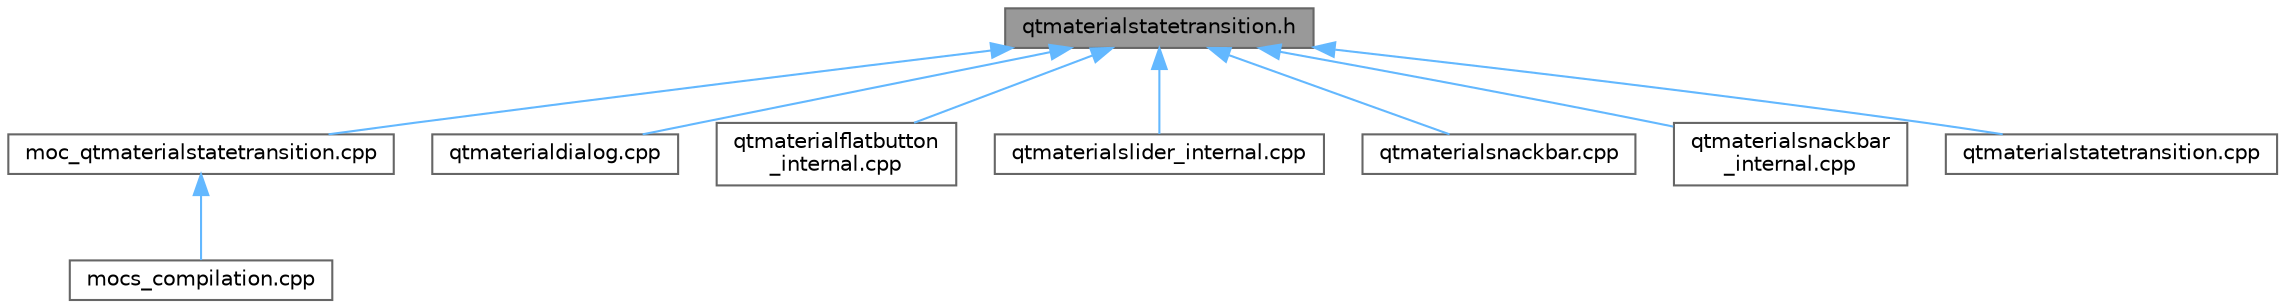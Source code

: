 digraph "qtmaterialstatetransition.h"
{
 // LATEX_PDF_SIZE
  bgcolor="transparent";
  edge [fontname=Helvetica,fontsize=10,labelfontname=Helvetica,labelfontsize=10];
  node [fontname=Helvetica,fontsize=10,shape=box,height=0.2,width=0.4];
  Node1 [id="Node000001",label="qtmaterialstatetransition.h",height=0.2,width=0.4,color="gray40", fillcolor="grey60", style="filled", fontcolor="black",tooltip="定义 QtMaterialStateTransition 类，提供状态转换功能"];
  Node1 -> Node2 [id="edge1_Node000001_Node000002",dir="back",color="steelblue1",style="solid",tooltip=" "];
  Node2 [id="Node000002",label="moc_qtmaterialstatetransition.cpp",height=0.2,width=0.4,color="grey40", fillcolor="white", style="filled",URL="$moc__qtmaterialstatetransition_8cpp.html",tooltip=" "];
  Node2 -> Node3 [id="edge2_Node000002_Node000003",dir="back",color="steelblue1",style="solid",tooltip=" "];
  Node3 [id="Node000003",label="mocs_compilation.cpp",height=0.2,width=0.4,color="grey40", fillcolor="white", style="filled",URL="$ui_2_qt_material_widget_2_qt_material_widget__autogen_2mocs__compilation_8cpp.html",tooltip=" "];
  Node1 -> Node4 [id="edge3_Node000001_Node000004",dir="back",color="steelblue1",style="solid",tooltip=" "];
  Node4 [id="Node000004",label="qtmaterialdialog.cpp",height=0.2,width=0.4,color="grey40", fillcolor="white", style="filled",URL="$qtmaterialdialog_8cpp.html",tooltip="实现 QtMaterialDialog 类，提供 Material Design 对话框"];
  Node1 -> Node5 [id="edge4_Node000001_Node000005",dir="back",color="steelblue1",style="solid",tooltip=" "];
  Node5 [id="Node000005",label="qtmaterialflatbutton\l_internal.cpp",height=0.2,width=0.4,color="grey40", fillcolor="white", style="filled",URL="$qtmaterialflatbutton__internal_8cpp.html",tooltip="实现 QtMaterialFlatButtonStateMachine 类，提供扁平按钮状态管理"];
  Node1 -> Node6 [id="edge5_Node000001_Node000006",dir="back",color="steelblue1",style="solid",tooltip=" "];
  Node6 [id="Node000006",label="qtmaterialslider_internal.cpp",height=0.2,width=0.4,color="grey40", fillcolor="white", style="filled",URL="$qtmaterialslider__internal_8cpp.html",tooltip="实现滑块控件的内部实现类"];
  Node1 -> Node7 [id="edge6_Node000001_Node000007",dir="back",color="steelblue1",style="solid",tooltip=" "];
  Node7 [id="Node000007",label="qtmaterialsnackbar.cpp",height=0.2,width=0.4,color="grey40", fillcolor="white", style="filled",URL="$qtmaterialsnackbar_8cpp.html",tooltip="实现 QtMaterialSnackbar 类，提供 Material Design 提示条"];
  Node1 -> Node8 [id="edge7_Node000001_Node000008",dir="back",color="steelblue1",style="solid",tooltip=" "];
  Node8 [id="Node000008",label="qtmaterialsnackbar\l_internal.cpp",height=0.2,width=0.4,color="grey40", fillcolor="white", style="filled",URL="$qtmaterialsnackbar__internal_8cpp.html",tooltip="实现 QtMaterialSnackbarStateMachine 类，提供提示条状态管理"];
  Node1 -> Node9 [id="edge8_Node000001_Node000009",dir="back",color="steelblue1",style="solid",tooltip=" "];
  Node9 [id="Node000009",label="qtmaterialstatetransition.cpp",height=0.2,width=0.4,color="grey40", fillcolor="white", style="filled",URL="$qtmaterialstatetransition_8cpp.html",tooltip="实现 QtMaterialStateTransition 类，提供状态转换功能"];
}
